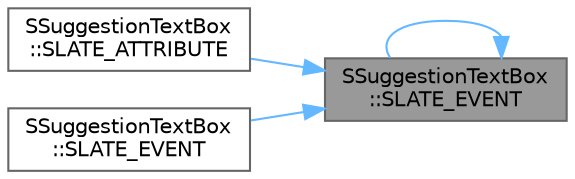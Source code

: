 digraph "SSuggestionTextBox::SLATE_EVENT"
{
 // INTERACTIVE_SVG=YES
 // LATEX_PDF_SIZE
  bgcolor="transparent";
  edge [fontname=Helvetica,fontsize=10,labelfontname=Helvetica,labelfontsize=10];
  node [fontname=Helvetica,fontsize=10,shape=box,height=0.2,width=0.4];
  rankdir="RL";
  Node1 [id="Node000001",label="SSuggestionTextBox\l::SLATE_EVENT",height=0.2,width=0.4,color="gray40", fillcolor="grey60", style="filled", fontcolor="black",tooltip="Called before the suggestion list is shown."];
  Node1 -> Node2 [id="edge1_Node000001_Node000002",dir="back",color="steelblue1",style="solid",tooltip=" "];
  Node2 [id="Node000002",label="SSuggestionTextBox\l::SLATE_ATTRIBUTE",height=0.2,width=0.4,color="grey40", fillcolor="white", style="filled",URL="$de/d8c/classSSuggestionTextBox.html#a27eb7cf64db670aa8a7a1415bee484d7",tooltip="Minimum width that a text block should be."];
  Node1 -> Node1 [id="edge2_Node000001_Node000001",dir="back",color="steelblue1",style="solid",tooltip=" "];
  Node1 -> Node3 [id="edge3_Node000001_Node000003",dir="back",color="steelblue1",style="solid",tooltip=" "];
  Node3 [id="Node000003",label="SSuggestionTextBox\l::SLATE_EVENT",height=0.2,width=0.4,color="grey40", fillcolor="white", style="filled",URL="$de/d8c/classSSuggestionTextBox.html#a3c31b30c315c4e9e79608fd7594ccbc7",tooltip="Called when the text has been committed."];
}
